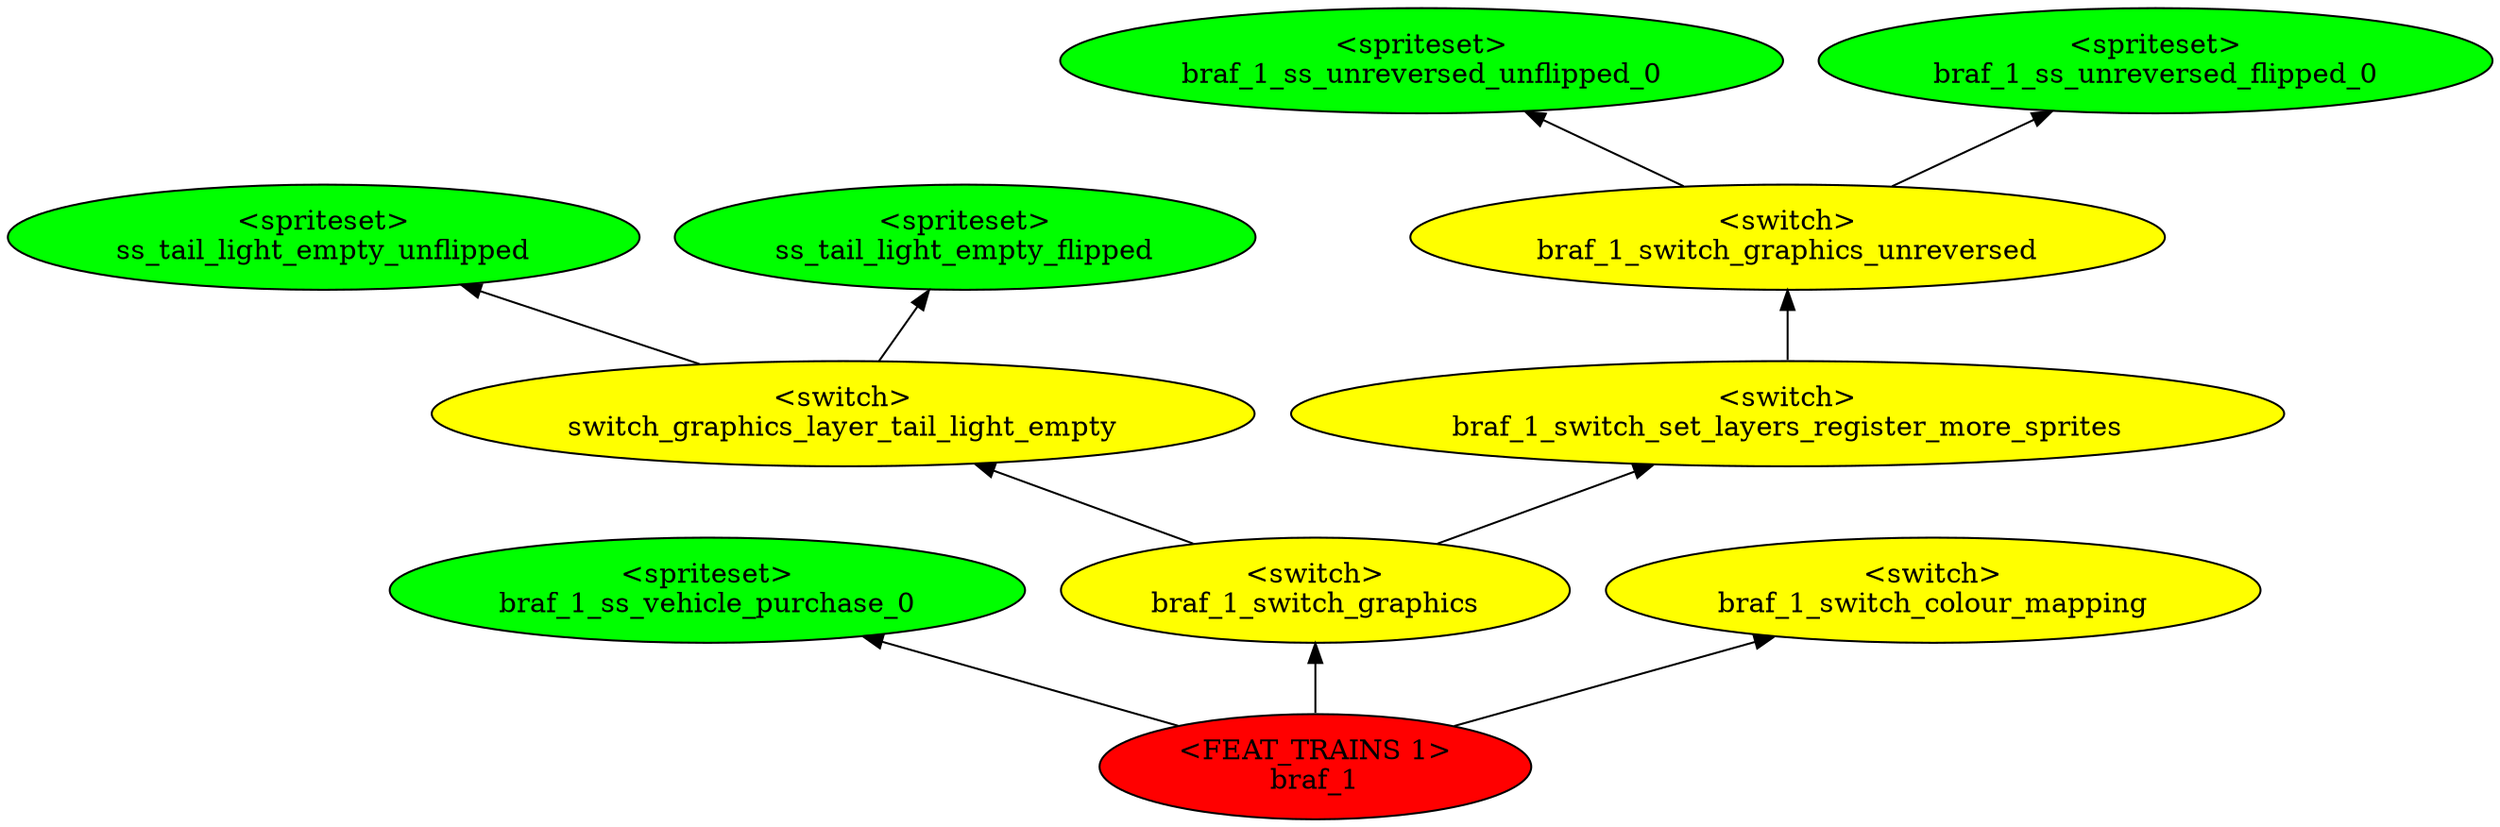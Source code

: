 digraph {
rankdir="BT"
ss_tail_light_empty_unflipped [fillcolor=green style="filled" label="<spriteset>\nss_tail_light_empty_unflipped"]
ss_tail_light_empty_flipped [fillcolor=green style="filled" label="<spriteset>\nss_tail_light_empty_flipped"]
switch_graphics_layer_tail_light_empty [fillcolor=yellow style="filled" label="<switch>\nswitch_graphics_layer_tail_light_empty"]
braf_1_ss_unreversed_unflipped_0 [fillcolor=green style="filled" label="<spriteset>\nbraf_1_ss_unreversed_unflipped_0"]
braf_1_ss_unreversed_flipped_0 [fillcolor=green style="filled" label="<spriteset>\nbraf_1_ss_unreversed_flipped_0"]
braf_1_switch_graphics_unreversed [fillcolor=yellow style="filled" label="<switch>\nbraf_1_switch_graphics_unreversed"]
braf_1_ss_vehicle_purchase_0 [fillcolor=green style="filled" label="<spriteset>\nbraf_1_ss_vehicle_purchase_0"]
braf_1_switch_set_layers_register_more_sprites [fillcolor=yellow style="filled" label="<switch>\nbraf_1_switch_set_layers_register_more_sprites"]
braf_1_switch_graphics [fillcolor=yellow style="filled" label="<switch>\nbraf_1_switch_graphics"]
braf_1_switch_colour_mapping [fillcolor=yellow style="filled" label="<switch>\nbraf_1_switch_colour_mapping"]
braf_1 [fillcolor=red style="filled" label="<FEAT_TRAINS 1>\nbraf_1"]
braf_1_switch_set_layers_register_more_sprites->braf_1_switch_graphics_unreversed
braf_1->braf_1_switch_colour_mapping
braf_1_switch_graphics->braf_1_switch_set_layers_register_more_sprites
braf_1->braf_1_switch_graphics
switch_graphics_layer_tail_light_empty->ss_tail_light_empty_flipped
braf_1->braf_1_ss_vehicle_purchase_0
braf_1_switch_graphics_unreversed->braf_1_ss_unreversed_flipped_0
switch_graphics_layer_tail_light_empty->ss_tail_light_empty_unflipped
braf_1_switch_graphics_unreversed->braf_1_ss_unreversed_unflipped_0
braf_1_switch_graphics->switch_graphics_layer_tail_light_empty
}
